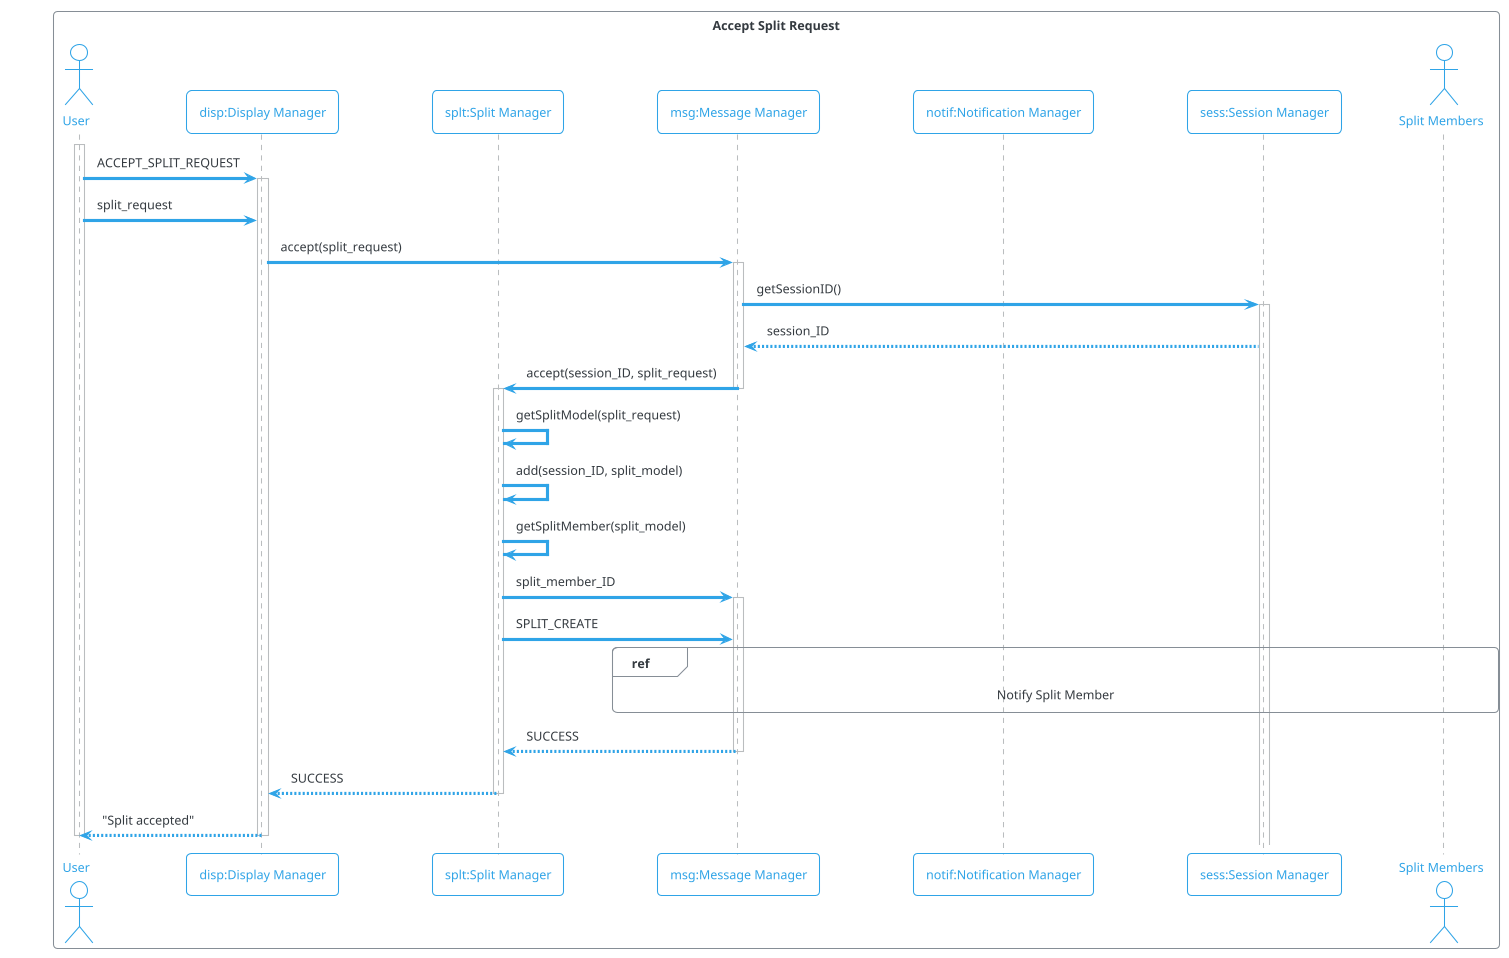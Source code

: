 @startuml
!theme cerulean-outline
box "Accept Split Request"
actor "User" as user
participant "disp:Display Manager" as disp
participant "splt:Split Manager" as splt
participant "msg:Message Manager" as msg
participant "notif:Notification Manager" as notif
participant "sess:Session Manager" as sess
actor "Split Members" as splitMembers
end box
activate user
user -> disp ++ : ACCEPT_SPLIT_REQUEST
user -> disp : split_request
disp -> msg ++ : accept(split_request)
msg -> sess ++ : getSessionID()
sess --> msg : session_ID
msg -> splt --++ : accept(session_ID, split_request)
splt -> splt : getSplitModel(split_request)
splt -> splt : add(session_ID, split_model)
splt -> splt : getSplitMember(split_model)
splt -> msg ++ : split_member_ID
splt -> msg : SPLIT_CREATE
ref over notif, msg, splitMembers : Notify Split Member
msg --> splt -- : SUCCESS
splt --> disp -- : SUCCESS
disp --> user -- : "Split accepted"
deactivate user
@enduml